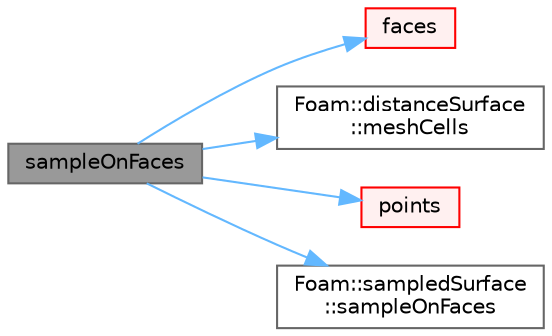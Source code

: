 digraph "sampleOnFaces"
{
 // LATEX_PDF_SIZE
  bgcolor="transparent";
  edge [fontname=Helvetica,fontsize=10,labelfontname=Helvetica,labelfontsize=10];
  node [fontname=Helvetica,fontsize=10,shape=box,height=0.2,width=0.4];
  rankdir="LR";
  Node1 [id="Node000001",label="sampleOnFaces",height=0.2,width=0.4,color="gray40", fillcolor="grey60", style="filled", fontcolor="black",tooltip=" "];
  Node1 -> Node2 [id="edge1_Node000001_Node000002",color="steelblue1",style="solid",tooltip=" "];
  Node2 [id="Node000002",label="faces",height=0.2,width=0.4,color="red", fillcolor="#FFF0F0", style="filled",URL="$classFoam_1_1sampledDistanceSurface.html#a7fb70231893fc7905d150cef063f2be8",tooltip=" "];
  Node1 -> Node4 [id="edge2_Node000001_Node000004",color="steelblue1",style="solid",tooltip=" "];
  Node4 [id="Node000004",label="Foam::distanceSurface\l::meshCells",height=0.2,width=0.4,color="grey40", fillcolor="white", style="filled",URL="$classFoam_1_1distanceSurface.html#ac7fe076237ca4b491a15ae867343c77e",tooltip=" "];
  Node1 -> Node5 [id="edge3_Node000001_Node000005",color="steelblue1",style="solid",tooltip=" "];
  Node5 [id="Node000005",label="points",height=0.2,width=0.4,color="red", fillcolor="#FFF0F0", style="filled",URL="$classFoam_1_1sampledDistanceSurface.html#a05372debeb84d0a1e4aa76d8d1d7501f",tooltip=" "];
  Node1 -> Node6 [id="edge4_Node000001_Node000006",color="steelblue1",style="solid",tooltip=" "];
  Node6 [id="Node000006",label="Foam::sampledSurface\l::sampleOnFaces",height=0.2,width=0.4,color="grey40", fillcolor="white", style="filled",URL="$classFoam_1_1sampledSurface.html#a28b89b3d5411e1eec31b813c61596c3d",tooltip=" "];
}
